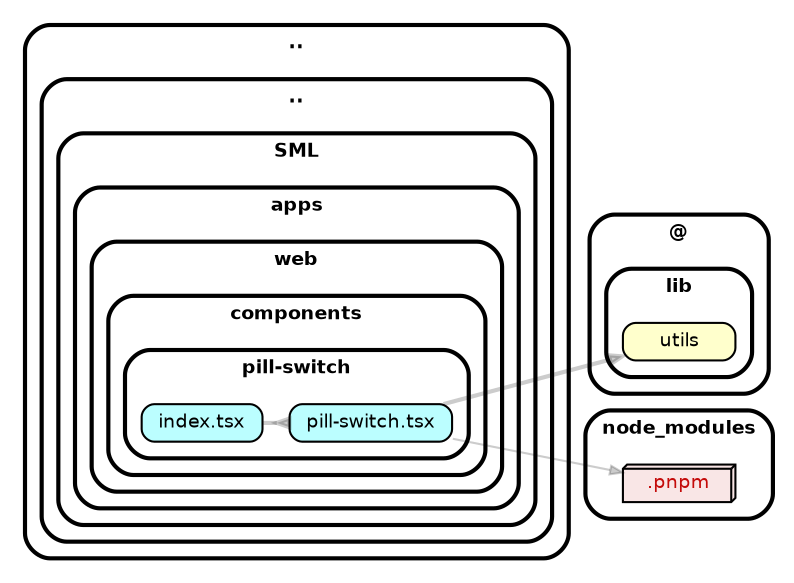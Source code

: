 strict digraph "dependency-cruiser output"{
    rankdir="LR" splines="true" overlap="false" nodesep="0.16" ranksep="0.18" fontname="Helvetica-bold" fontsize="9" style="rounded,bold,filled" fillcolor="#ffffff" compound="true"
    node [shape="box" style="rounded, filled" height="0.2" color="black" fillcolor="#ffffcc" fontcolor="black" fontname="Helvetica" fontsize="9"]
    edge [arrowhead="normal" arrowsize="0.6" penwidth="2.0" color="#00000033" fontname="Helvetica" fontsize="9"]

    subgraph "cluster_.." {label=".." subgraph "cluster_../.." {label=".." subgraph "cluster_../../SML" {label="SML" subgraph "cluster_../../SML/apps" {label="apps" subgraph "cluster_../../SML/apps/web" {label="web" subgraph "cluster_../../SML/apps/web/components" {label="components" subgraph "cluster_../../SML/apps/web/components/pill-switch" {label="pill-switch" "../../SML/apps/web/components/pill-switch/index.tsx" [label=<index.tsx> tooltip="index.tsx" URL="../../SML/apps/web/components/pill-switch/index.tsx" fillcolor="#bbfeff"] } } } } } } }
    "../../SML/apps/web/components/pill-switch/index.tsx" -> "../../SML/apps/web/components/pill-switch/pill-switch.tsx" [arrowhead="inv"]
    subgraph "cluster_.." {label=".." subgraph "cluster_../.." {label=".." subgraph "cluster_../../SML" {label="SML" subgraph "cluster_../../SML/apps" {label="apps" subgraph "cluster_../../SML/apps/web" {label="web" subgraph "cluster_../../SML/apps/web/components" {label="components" subgraph "cluster_../../SML/apps/web/components/pill-switch" {label="pill-switch" "../../SML/apps/web/components/pill-switch/pill-switch.tsx" [label=<pill-switch.tsx> tooltip="pill-switch.tsx" URL="../../SML/apps/web/components/pill-switch/pill-switch.tsx" fillcolor="#bbfeff"] } } } } } } }
    "../../SML/apps/web/components/pill-switch/pill-switch.tsx" -> "@/lib/utils"
    "../../SML/apps/web/components/pill-switch/pill-switch.tsx" -> "node_modules/.pnpm" [penwidth="1.0"]
    subgraph "cluster_@" {label="@" subgraph "cluster_@/lib" {label="lib" "@/lib/utils" [label=<utils> tooltip="utils" ] } }
    subgraph "cluster_node_modules" {label="node_modules" "node_modules/.pnpm" [label=<.pnpm> tooltip=".pnpm" URL="https://www.npmjs.com/package/.pnpm" shape="box3d" fillcolor="#c40b0a1a" fontcolor="#c40b0a"] }
}
